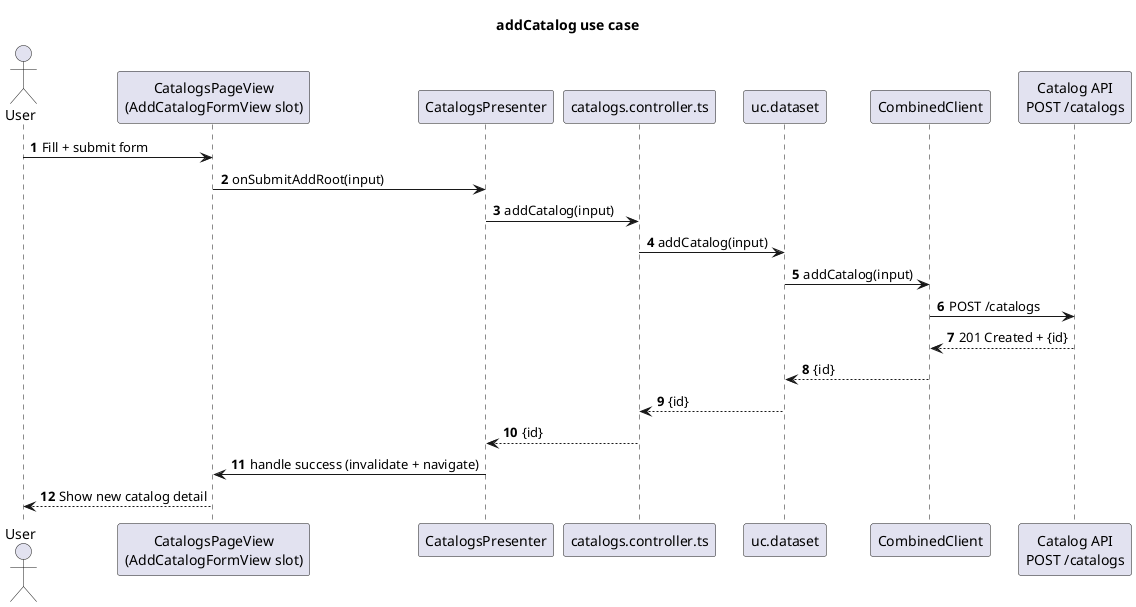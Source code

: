 @startuml
title addCatalog use case
autonumber

actor User

participant "CatalogsPageView\n(AddCatalogFormView slot)" as View
participant "CatalogsPresenter" as Presenter
participant "catalogs.controller.ts" as Controller
participant "uc.dataset" as UseCase
participant "CombinedClient" as Client
participant "Catalog API\nPOST /catalogs" as Http

User -> View : Fill + submit form
View -> Presenter : onSubmitAddRoot(input)
Presenter -> Controller : addCatalog(input)
Controller -> UseCase : addCatalog(input)
UseCase -> Client : addCatalog(input)
Client -> Http : POST /catalogs
Http --> Client : 201 Created + {id}
Client --> UseCase : {id}
UseCase --> Controller : {id}
Controller --> Presenter : {id}
Presenter -> View : handle success (invalidate + navigate)
View --> User : Show new catalog detail

@enduml
